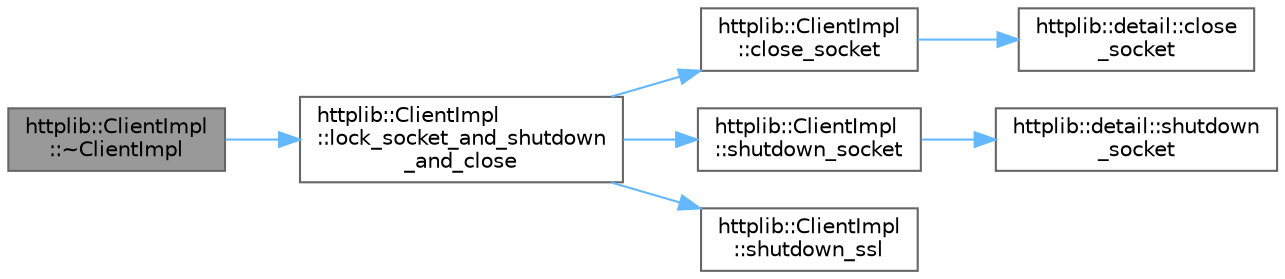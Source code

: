 digraph "httplib::ClientImpl::~ClientImpl"
{
 // LATEX_PDF_SIZE
  bgcolor="transparent";
  edge [fontname=Helvetica,fontsize=10,labelfontname=Helvetica,labelfontsize=10];
  node [fontname=Helvetica,fontsize=10,shape=box,height=0.2,width=0.4];
  rankdir="LR";
  Node1 [id="Node000001",label="httplib::ClientImpl\l::~ClientImpl",height=0.2,width=0.4,color="gray40", fillcolor="grey60", style="filled", fontcolor="black",tooltip=" "];
  Node1 -> Node2 [id="edge1_Node000001_Node000002",color="steelblue1",style="solid",tooltip=" "];
  Node2 [id="Node000002",label="httplib::ClientImpl\l::lock_socket_and_shutdown\l_and_close",height=0.2,width=0.4,color="grey40", fillcolor="white", style="filled",URL="$classhttplib_1_1_client_impl.html#ac0a3b3f119e1b68bb39eab5e7254d5f2",tooltip=" "];
  Node2 -> Node3 [id="edge2_Node000002_Node000003",color="steelblue1",style="solid",tooltip=" "];
  Node3 [id="Node000003",label="httplib::ClientImpl\l::close_socket",height=0.2,width=0.4,color="grey40", fillcolor="white", style="filled",URL="$classhttplib_1_1_client_impl.html#a30ceda93ba451534d2bcd06d1952881b",tooltip=" "];
  Node3 -> Node4 [id="edge3_Node000003_Node000004",color="steelblue1",style="solid",tooltip=" "];
  Node4 [id="Node000004",label="httplib::detail::close\l_socket",height=0.2,width=0.4,color="grey40", fillcolor="white", style="filled",URL="$namespacehttplib_1_1detail.html#ab97ddef67a99aee8ed2aec5e20d90286",tooltip=" "];
  Node2 -> Node5 [id="edge4_Node000002_Node000005",color="steelblue1",style="solid",tooltip=" "];
  Node5 [id="Node000005",label="httplib::ClientImpl\l::shutdown_socket",height=0.2,width=0.4,color="grey40", fillcolor="white", style="filled",URL="$classhttplib_1_1_client_impl.html#a41674a67f42574238be63c78eca9e5e0",tooltip=" "];
  Node5 -> Node6 [id="edge5_Node000005_Node000006",color="steelblue1",style="solid",tooltip=" "];
  Node6 [id="Node000006",label="httplib::detail::shutdown\l_socket",height=0.2,width=0.4,color="grey40", fillcolor="white", style="filled",URL="$namespacehttplib_1_1detail.html#a6fe756f70ad6d331f8269d1504ecc296",tooltip=" "];
  Node2 -> Node7 [id="edge6_Node000002_Node000007",color="steelblue1",style="solid",tooltip=" "];
  Node7 [id="Node000007",label="httplib::ClientImpl\l::shutdown_ssl",height=0.2,width=0.4,color="grey40", fillcolor="white", style="filled",URL="$classhttplib_1_1_client_impl.html#a6a20a9e9d9336b81373b8f6c5dd9f827",tooltip=" "];
}
